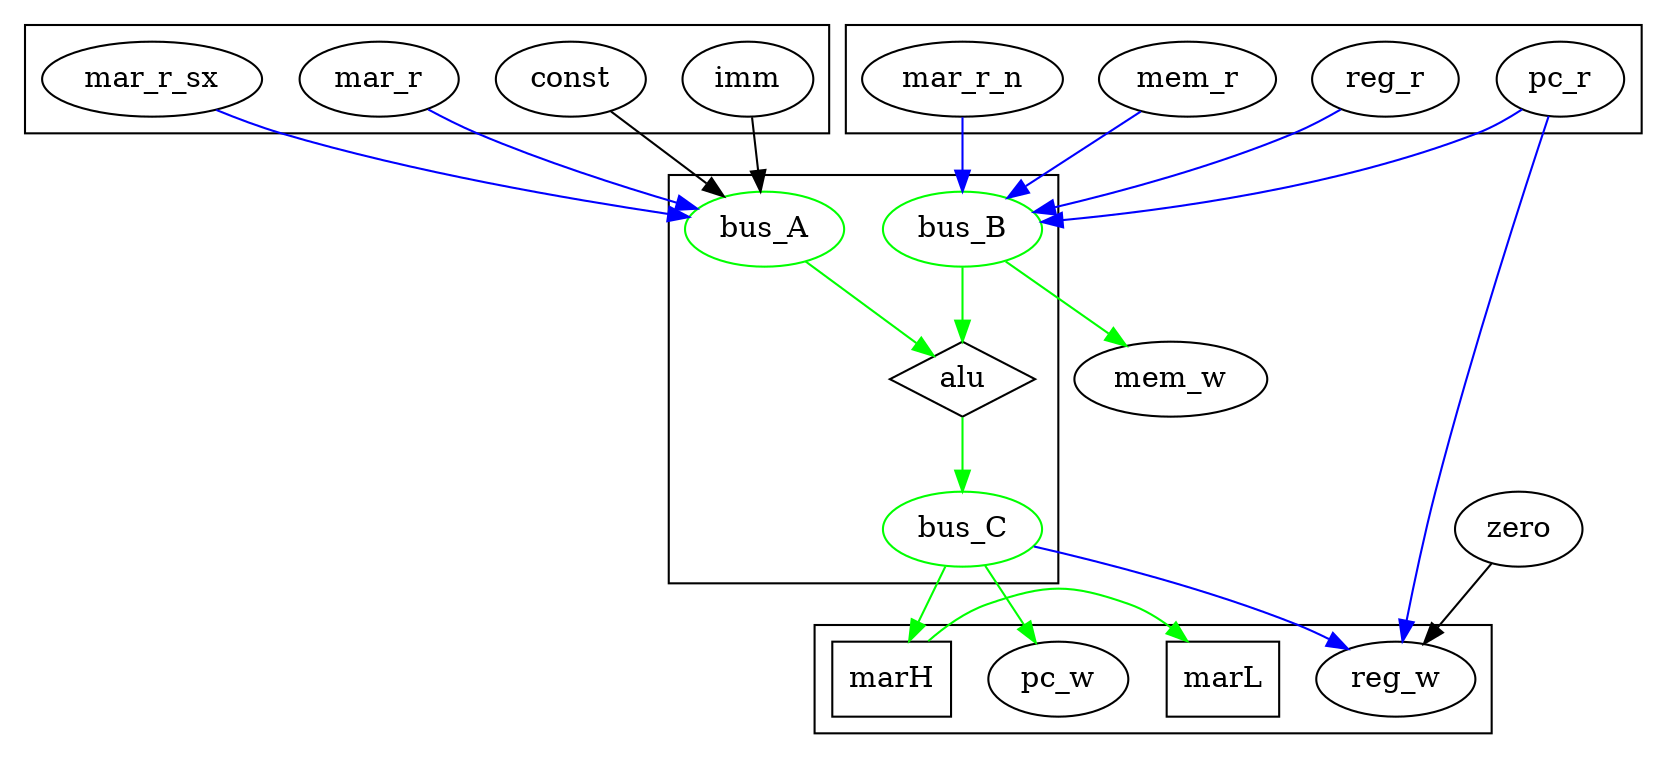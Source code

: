 digraph G {
  rankdir="UD"
  
  
  subgraph cluster_alu {
      alu [shape="diamond"]
      bus_A [color="green"]
      bus_B [color="green"]
      bus_C [color="green"]
      
      bus_A -> alu [color="green"]
      bus_B -> alu [color="green"]
      alu -> bus_C [color="green"]
  }
  
  subgraph cluster_A {
      imm
      const
      mar_r
      mar_r_sx
  }
  
  subgraph cluster_B {
    pc_r
    reg_r
    mem_r
    mar_r_n
  }
  
  subgraph cluster_C {  
    marL [ shape=rectangle ]
    marH [ shape=rectangle ]
    marH -> marL   [constraint=false,color=green]
    pc_w
    reg_w
  }

  imm -> bus_A
  const -> bus_A
  mar_r -> bus_A [color="blue"]
  mar_r_sx -> bus_A [color="blue"]

  mar_r_n -> bus_B [color="blue"]
  mem_r -> bus_B [color="blue"]
  pc_r -> bus_B [color="blue"]
  reg_r -> bus_B [color="blue"]
  
    
  bus_B -> mem_w [color="green"]

  bus_C -> marH [color="green"]
  bus_C -> reg_w [color="blue"]
  
  bus_C -> pc_w [color="green"]

  pc_r -> reg_w [color="blue"]
  zero -> reg_w

}
